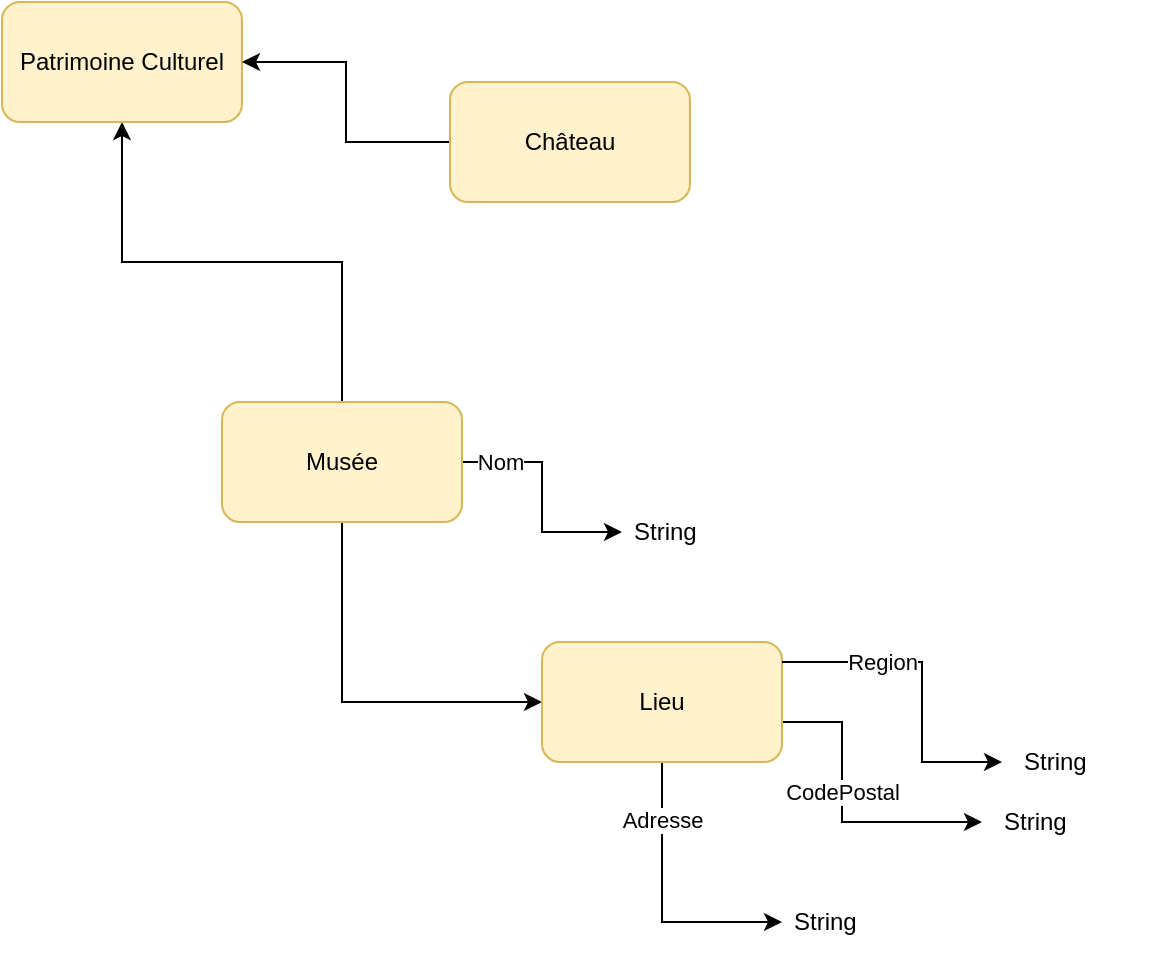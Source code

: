 <mxfile version="20.8.23" type="device"><diagram name="Page-1" id="fQ0WMip38r5e2Vn02RQo"><mxGraphModel dx="1647" dy="868" grid="1" gridSize="10" guides="1" tooltips="1" connect="1" arrows="1" fold="1" page="1" pageScale="1" pageWidth="827" pageHeight="1169" math="0" shadow="0"><root><mxCell id="0"/><mxCell id="1" parent="0"/><mxCell id="m4JSwlSz3kxQ5mLQFGaw-3" style="edgeStyle=orthogonalEdgeStyle;rounded=0;orthogonalLoop=1;jettySize=auto;html=1;entryX=0;entryY=0.5;entryDx=0;entryDy=0;" edge="1" parent="1" source="m4JSwlSz3kxQ5mLQFGaw-1" target="m4JSwlSz3kxQ5mLQFGaw-2"><mxGeometry relative="1" as="geometry"><mxPoint x="330" y="470" as="targetPoint"/><Array as="points"><mxPoint x="240" y="460"/></Array></mxGeometry></mxCell><mxCell id="m4JSwlSz3kxQ5mLQFGaw-6" style="edgeStyle=orthogonalEdgeStyle;rounded=0;orthogonalLoop=1;jettySize=auto;html=1;" edge="1" parent="1" source="m4JSwlSz3kxQ5mLQFGaw-1" target="m4JSwlSz3kxQ5mLQFGaw-4"><mxGeometry relative="1" as="geometry"/></mxCell><mxCell id="m4JSwlSz3kxQ5mLQFGaw-21" style="edgeStyle=orthogonalEdgeStyle;rounded=0;orthogonalLoop=1;jettySize=auto;html=1;entryX=0;entryY=0.5;entryDx=0;entryDy=0;" edge="1" parent="1" source="m4JSwlSz3kxQ5mLQFGaw-1" target="m4JSwlSz3kxQ5mLQFGaw-23"><mxGeometry relative="1" as="geometry"><mxPoint x="420" y="340" as="targetPoint"/></mxGeometry></mxCell><mxCell id="m4JSwlSz3kxQ5mLQFGaw-22" value="Nom" style="edgeLabel;html=1;align=center;verticalAlign=middle;resizable=0;points=[];" vertex="1" connectable="0" parent="m4JSwlSz3kxQ5mLQFGaw-21"><mxGeometry x="-0.678" relative="1" as="geometry"><mxPoint as="offset"/></mxGeometry></mxCell><mxCell id="m4JSwlSz3kxQ5mLQFGaw-1" value="Musée" style="rounded=1;whiteSpace=wrap;html=1;fillColor=#fff2cc;strokeColor=#d6b656;" vertex="1" parent="1"><mxGeometry x="180" y="310" width="120" height="60" as="geometry"/></mxCell><mxCell id="m4JSwlSz3kxQ5mLQFGaw-9" style="edgeStyle=orthogonalEdgeStyle;rounded=0;orthogonalLoop=1;jettySize=auto;html=1;" edge="1" parent="1" source="m4JSwlSz3kxQ5mLQFGaw-2" target="m4JSwlSz3kxQ5mLQFGaw-7"><mxGeometry relative="1" as="geometry"/></mxCell><mxCell id="m4JSwlSz3kxQ5mLQFGaw-10" value="Adresse" style="edgeLabel;html=1;align=center;verticalAlign=middle;resizable=0;points=[];" vertex="1" connectable="0" parent="m4JSwlSz3kxQ5mLQFGaw-9"><mxGeometry x="-0.59" relative="1" as="geometry"><mxPoint as="offset"/></mxGeometry></mxCell><mxCell id="m4JSwlSz3kxQ5mLQFGaw-15" style="edgeStyle=orthogonalEdgeStyle;rounded=0;orthogonalLoop=1;jettySize=auto;html=1;exitX=0.75;exitY=1;exitDx=0;exitDy=0;entryX=0;entryY=0.5;entryDx=0;entryDy=0;" edge="1" parent="1"><mxGeometry relative="1" as="geometry"><mxPoint x="450" y="470" as="sourcePoint"/><mxPoint x="560" y="520" as="targetPoint"/><Array as="points"><mxPoint x="490" y="470"/><mxPoint x="490" y="520"/></Array></mxGeometry></mxCell><mxCell id="m4JSwlSz3kxQ5mLQFGaw-16" value="CodePostal" style="edgeLabel;html=1;align=center;verticalAlign=middle;resizable=0;points=[];" vertex="1" connectable="0" parent="m4JSwlSz3kxQ5mLQFGaw-15"><mxGeometry x="-0.291" y="2" relative="1" as="geometry"><mxPoint x="-2" y="18" as="offset"/></mxGeometry></mxCell><mxCell id="m4JSwlSz3kxQ5mLQFGaw-2" value="Lieu" style="rounded=1;whiteSpace=wrap;html=1;fillColor=#fff2cc;strokeColor=#d6b656;" vertex="1" parent="1"><mxGeometry x="340" y="430" width="120" height="60" as="geometry"/></mxCell><mxCell id="m4JSwlSz3kxQ5mLQFGaw-4" value="Patrimoine Culturel" style="rounded=1;whiteSpace=wrap;html=1;fillColor=#fff2cc;strokeColor=#d6b656;" vertex="1" parent="1"><mxGeometry x="70" y="110" width="120" height="60" as="geometry"/></mxCell><mxCell id="m4JSwlSz3kxQ5mLQFGaw-7" value="String" style="text;strokeColor=none;fillColor=none;align=left;verticalAlign=middle;spacingLeft=4;spacingRight=4;overflow=hidden;points=[[0,0.5],[1,0.5]];portConstraint=eastwest;rotatable=0;whiteSpace=wrap;html=1;" vertex="1" parent="1"><mxGeometry x="460" y="555" width="80" height="30" as="geometry"/></mxCell><mxCell id="m4JSwlSz3kxQ5mLQFGaw-14" value="String" style="text;strokeColor=none;fillColor=none;align=left;verticalAlign=middle;spacingLeft=4;spacingRight=4;overflow=hidden;points=[[0,0.5],[1,0.5]];portConstraint=eastwest;rotatable=0;whiteSpace=wrap;html=1;" vertex="1" parent="1"><mxGeometry x="565" y="505" width="80" height="30" as="geometry"/></mxCell><mxCell id="m4JSwlSz3kxQ5mLQFGaw-18" style="edgeStyle=orthogonalEdgeStyle;rounded=0;orthogonalLoop=1;jettySize=auto;html=1;exitX=0.75;exitY=1;exitDx=0;exitDy=0;entryX=0;entryY=0.5;entryDx=0;entryDy=0;" edge="1" parent="1"><mxGeometry relative="1" as="geometry"><mxPoint x="460" y="440" as="sourcePoint"/><mxPoint x="570" y="490" as="targetPoint"/><Array as="points"><mxPoint x="530" y="440"/><mxPoint x="530" y="490"/></Array></mxGeometry></mxCell><mxCell id="m4JSwlSz3kxQ5mLQFGaw-19" value="Region" style="edgeLabel;html=1;align=center;verticalAlign=middle;resizable=0;points=[];" vertex="1" connectable="0" parent="m4JSwlSz3kxQ5mLQFGaw-18"><mxGeometry x="-0.291" y="2" relative="1" as="geometry"><mxPoint x="-7" y="2" as="offset"/></mxGeometry></mxCell><mxCell id="m4JSwlSz3kxQ5mLQFGaw-20" value="String" style="text;strokeColor=none;fillColor=none;align=left;verticalAlign=middle;spacingLeft=4;spacingRight=4;overflow=hidden;points=[[0,0.5],[1,0.5]];portConstraint=eastwest;rotatable=0;whiteSpace=wrap;html=1;" vertex="1" parent="1"><mxGeometry x="575" y="475" width="80" height="30" as="geometry"/></mxCell><mxCell id="m4JSwlSz3kxQ5mLQFGaw-23" value="String" style="text;strokeColor=none;fillColor=none;align=left;verticalAlign=middle;spacingLeft=4;spacingRight=4;overflow=hidden;points=[[0,0.5],[1,0.5]];portConstraint=eastwest;rotatable=0;whiteSpace=wrap;html=1;" vertex="1" parent="1"><mxGeometry x="380" y="360" width="80" height="30" as="geometry"/></mxCell><mxCell id="m4JSwlSz3kxQ5mLQFGaw-29" style="edgeStyle=orthogonalEdgeStyle;rounded=0;orthogonalLoop=1;jettySize=auto;html=1;entryX=1;entryY=0.5;entryDx=0;entryDy=0;" edge="1" parent="1" source="m4JSwlSz3kxQ5mLQFGaw-28" target="m4JSwlSz3kxQ5mLQFGaw-4"><mxGeometry relative="1" as="geometry"/></mxCell><mxCell id="m4JSwlSz3kxQ5mLQFGaw-28" value="Château" style="rounded=1;whiteSpace=wrap;html=1;fillColor=#fff2cc;strokeColor=#d6b656;" vertex="1" parent="1"><mxGeometry x="294" y="150" width="120" height="60" as="geometry"/></mxCell></root></mxGraphModel></diagram></mxfile>